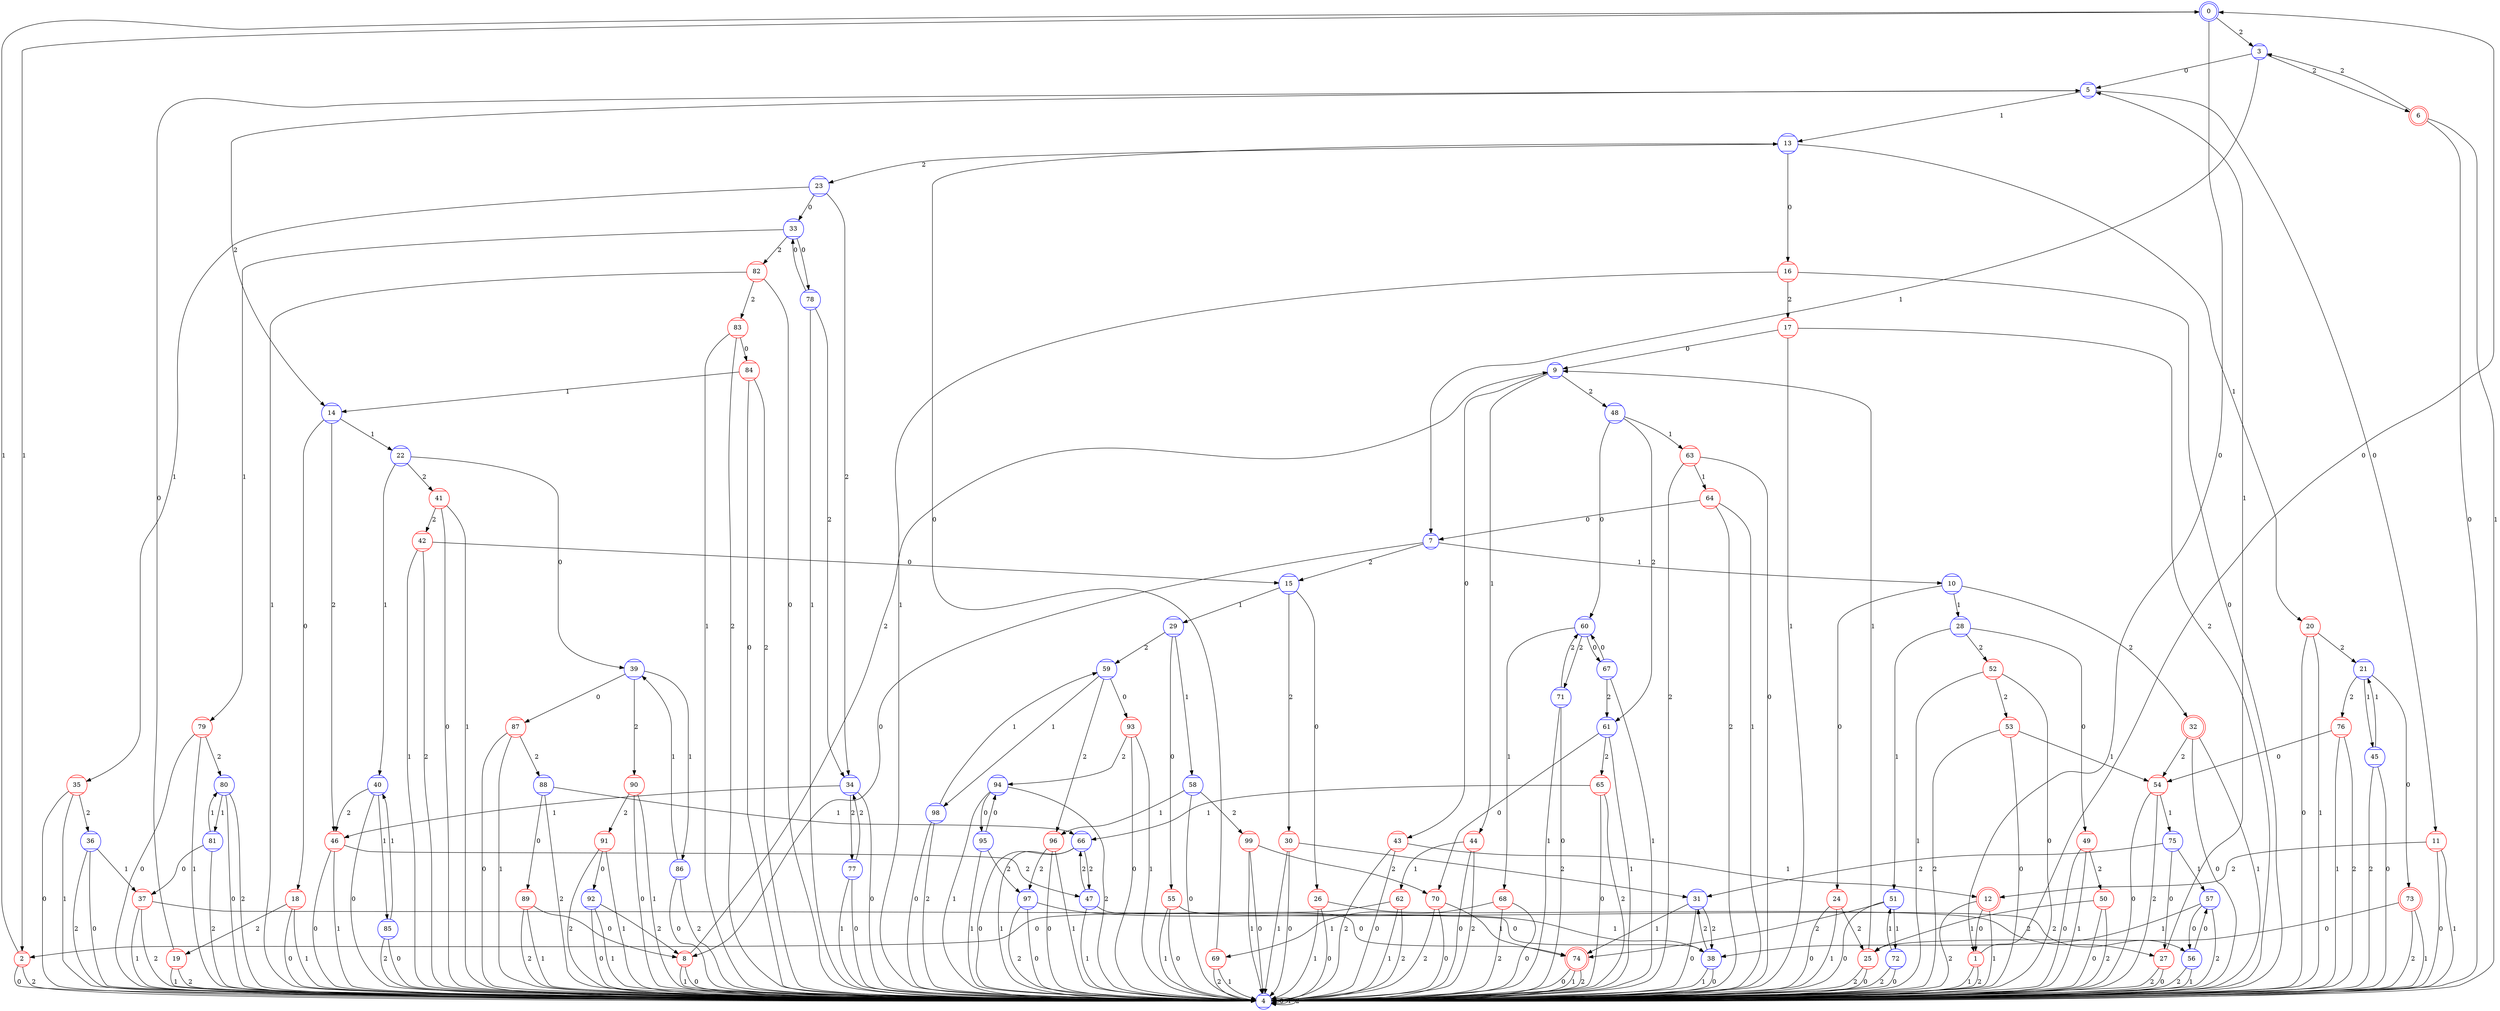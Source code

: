 digraph{
0 [color=blue, style=striped, shape=doublecircle]
1 [color=red, style=striped, shape=Mcircle]
2 [color=red, style=striped, shape=Mcircle]
3 [color=blue, style=striped, shape=Mcircle]
4 [color=blue, style=striped, shape=Mcircle]
5 [color=blue, style=striped, shape=Mcircle]
6 [color=red, style=striped, shape=doublecircle]
7 [color=blue, style=striped, shape=Mcircle]
8 [color=red, style=striped, shape=Mcircle]
9 [color=blue, style=striped, shape=Mcircle]
10 [color=blue, style=striped, shape=Mcircle]
11 [color=red, style=striped, shape=Mcircle]
12 [color=red, style=striped, shape=doublecircle]
13 [color=blue, style=striped, shape=Mcircle]
14 [color=blue, style=striped, shape=Mcircle]
15 [color=blue, style=striped, shape=Mcircle]
16 [color=red, style=striped, shape=Mcircle]
17 [color=red, style=striped, shape=Mcircle]
18 [color=red, style=striped, shape=Mcircle]
19 [color=red, style=striped, shape=Mcircle]
20 [color=red, style=striped, shape=Mcircle]
21 [color=blue, style=striped, shape=Mcircle]
22 [color=blue, style=striped, shape=Mcircle]
23 [color=blue, style=striped, shape=Mcircle]
24 [color=red, style=striped, shape=Mcircle]
25 [color=red, style=striped, shape=Mcircle]
26 [color=red, style=striped, shape=Mcircle]
27 [color=red, style=striped, shape=Mcircle]
28 [color=blue, style=striped, shape=Mcircle]
29 [color=blue, style=striped, shape=Mcircle]
30 [color=red, style=striped, shape=Mcircle]
31 [color=blue, style=striped, shape=Mcircle]
32 [color=red, style=striped, shape=doublecircle]
33 [color=blue, style=striped, shape=Mcircle]
34 [color=blue, style=striped, shape=Mcircle]
35 [color=red, style=striped, shape=Mcircle]
36 [color=blue, style=striped, shape=Mcircle]
37 [color=red, style=striped, shape=Mcircle]
38 [color=blue, style=striped, shape=Mcircle]
39 [color=blue, style=striped, shape=Mcircle]
40 [color=blue, style=striped, shape=Mcircle]
41 [color=red, style=striped, shape=Mcircle]
42 [color=red, style=striped, shape=Mcircle]
43 [color=red, style=striped, shape=Mcircle]
44 [color=red, style=striped, shape=Mcircle]
45 [color=blue, style=striped, shape=Mcircle]
46 [color=red, style=striped, shape=Mcircle]
47 [color=blue, style=striped, shape=Mcircle]
48 [color=blue, style=striped, shape=Mcircle]
49 [color=red, style=striped, shape=Mcircle]
50 [color=red, style=striped, shape=Mcircle]
51 [color=blue, style=striped, shape=Mcircle]
52 [color=red, style=striped, shape=Mcircle]
53 [color=red, style=striped, shape=Mcircle]
54 [color=red, style=striped, shape=Mcircle]
55 [color=red, style=striped, shape=Mcircle]
56 [color=blue, style=striped, shape=Mcircle]
57 [color=blue, style=striped, shape=Mcircle]
58 [color=blue, style=striped, shape=Mcircle]
59 [color=blue, style=striped, shape=Mcircle]
60 [color=blue, style=striped, shape=Mcircle]
61 [color=blue, style=striped, shape=Mcircle]
62 [color=red, style=striped, shape=Mcircle]
63 [color=red, style=striped, shape=Mcircle]
64 [color=red, style=striped, shape=Mcircle]
65 [color=red, style=striped, shape=Mcircle]
66 [color=blue, style=striped, shape=Mcircle]
67 [color=blue, style=striped, shape=Mcircle]
68 [color=red, style=striped, shape=Mcircle]
69 [color=red, style=striped, shape=Mcircle]
70 [color=red, style=striped, shape=Mcircle]
71 [color=blue, style=striped, shape=Mcircle]
72 [color=blue, style=striped, shape=Mcircle]
73 [color=red, style=striped, shape=doublecircle]
74 [color=red, style=striped, shape=doublecircle]
75 [color=blue, style=striped, shape=Mcircle]
76 [color=red, style=striped, shape=Mcircle]
77 [color=blue, style=striped, shape=Mcircle]
78 [color=blue, style=striped, shape=Mcircle]
79 [color=red, style=striped, shape=Mcircle]
80 [color=blue, style=striped, shape=Mcircle]
81 [color=blue, style=striped, shape=Mcircle]
82 [color=red, style=striped, shape=Mcircle]
83 [color=red, style=striped, shape=Mcircle]
84 [color=red, style=striped, shape=Mcircle]
85 [color=blue, style=striped, shape=Mcircle]
86 [color=blue, style=striped, shape=Mcircle]
87 [color=red, style=striped, shape=Mcircle]
88 [color=blue, style=striped, shape=Mcircle]
89 [color=red, style=striped, shape=Mcircle]
90 [color=red, style=striped, shape=Mcircle]
91 [color=red, style=striped, shape=Mcircle]
92 [color=blue, style=striped, shape=Mcircle]
93 [color=red, style=striped, shape=Mcircle]
94 [color=blue, style=striped, shape=Mcircle]
95 [color=blue, style=striped, shape=Mcircle]
96 [color=red, style=striped, shape=Mcircle]
97 [color=blue, style=striped, shape=Mcircle]
98 [color=blue, style=striped, shape=Mcircle]
99 [color=red, style=striped, shape=Mcircle]
0->1 [label=0]
0->2 [label=1]
0->3 [label=2]
1->0 [label=0]
1->4 [label=1]
1->4 [label=2]
2->4 [label=0]
2->0 [label=1]
2->4 [label=2]
3->5 [label=0]
3->7 [label=1]
3->6 [label=2]
4->4 [label=0]
4->4 [label=1]
4->4 [label=2]
5->11 [label=0]
5->13 [label=1]
5->14 [label=2]
6->4 [label=0]
6->4 [label=1]
6->3 [label=2]
7->8 [label=0]
7->10 [label=1]
7->15 [label=2]
8->4 [label=0]
8->4 [label=1]
8->9 [label=2]
9->43 [label=0]
9->44 [label=1]
9->48 [label=2]
10->24 [label=0]
10->28 [label=1]
10->32 [label=2]
11->4 [label=0]
11->4 [label=1]
11->12 [label=2]
12->1 [label=0]
12->4 [label=1]
12->4 [label=2]
13->16 [label=0]
13->20 [label=1]
13->23 [label=2]
14->18 [label=0]
14->22 [label=1]
14->46 [label=2]
15->26 [label=0]
15->29 [label=1]
15->30 [label=2]
16->4 [label=0]
16->4 [label=1]
16->17 [label=2]
17->9 [label=0]
17->4 [label=1]
17->4 [label=2]
18->4 [label=0]
18->4 [label=1]
18->19 [label=2]
19->5 [label=0]
19->4 [label=1]
19->4 [label=2]
20->4 [label=0]
20->4 [label=1]
20->21 [label=2]
21->73 [label=0]
21->45 [label=1]
21->76 [label=2]
22->39 [label=0]
22->40 [label=1]
22->41 [label=2]
23->33 [label=0]
23->35 [label=1]
23->34 [label=2]
24->4 [label=0]
24->4 [label=1]
24->25 [label=2]
25->4 [label=0]
25->9 [label=1]
25->4 [label=2]
26->4 [label=0]
26->4 [label=1]
26->27 [label=2]
27->4 [label=0]
27->5 [label=1]
27->4 [label=2]
28->49 [label=0]
28->51 [label=1]
28->52 [label=2]
29->55 [label=0]
29->58 [label=1]
29->59 [label=2]
30->4 [label=0]
30->4 [label=1]
30->31 [label=2]
31->4 [label=0]
31->74 [label=1]
31->38 [label=2]
32->4 [label=0]
32->4 [label=1]
32->54 [label=2]
33->78 [label=0]
33->79 [label=1]
33->82 [label=2]
34->4 [label=0]
34->46 [label=1]
34->77 [label=2]
35->4 [label=0]
35->4 [label=1]
35->36 [label=2]
36->4 [label=0]
36->37 [label=1]
36->4 [label=2]
37->38 [label=0]
37->4 [label=1]
37->4 [label=2]
38->4 [label=0]
38->4 [label=1]
38->31 [label=2]
39->87 [label=0]
39->86 [label=1]
39->90 [label=2]
40->4 [label=0]
40->85 [label=1]
40->46 [label=2]
41->4 [label=0]
41->4 [label=1]
41->42 [label=2]
42->15 [label=0]
42->4 [label=1]
42->4 [label=2]
43->4 [label=0]
43->12 [label=1]
43->4 [label=2]
44->4 [label=0]
44->62 [label=1]
44->4 [label=2]
45->4 [label=0]
45->21 [label=1]
45->4 [label=2]
46->4 [label=0]
46->4 [label=1]
46->47 [label=2]
47->74 [label=0]
47->4 [label=1]
47->66 [label=2]
48->60 [label=0]
48->63 [label=1]
48->61 [label=2]
49->4 [label=0]
49->4 [label=1]
49->50 [label=2]
50->4 [label=0]
50->25 [label=1]
50->4 [label=2]
51->4 [label=0]
51->72 [label=1]
51->74 [label=2]
52->4 [label=0]
52->4 [label=1]
52->53 [label=2]
53->4 [label=0]
53->54 [label=1]
53->4 [label=2]
54->4 [label=0]
54->75 [label=1]
54->4 [label=2]
55->4 [label=0]
55->4 [label=1]
55->56 [label=2]
56->57 [label=0]
56->4 [label=1]
56->4 [label=2]
57->56 [label=0]
57->38 [label=1]
57->4 [label=2]
58->4 [label=0]
58->96 [label=1]
58->99 [label=2]
59->93 [label=0]
59->98 [label=1]
59->96 [label=2]
60->67 [label=0]
60->68 [label=1]
60->71 [label=2]
61->70 [label=0]
61->4 [label=1]
61->65 [label=2]
62->2 [label=0]
62->4 [label=1]
62->4 [label=2]
63->4 [label=0]
63->64 [label=1]
63->4 [label=2]
64->7 [label=0]
64->4 [label=1]
64->4 [label=2]
65->4 [label=0]
65->66 [label=1]
65->4 [label=2]
66->4 [label=0]
66->4 [label=1]
66->47 [label=2]
67->60 [label=0]
67->4 [label=1]
67->61 [label=2]
68->4 [label=0]
68->69 [label=1]
68->4 [label=2]
69->13 [label=0]
69->4 [label=1]
69->4 [label=2]
70->4 [label=0]
70->74 [label=1]
70->4 [label=2]
71->4 [label=0]
71->4 [label=1]
71->60 [label=2]
72->4 [label=0]
72->51 [label=1]
72->4 [label=2]
73->25 [label=0]
73->4 [label=1]
73->4 [label=2]
74->4 [label=0]
74->4 [label=1]
74->4 [label=2]
75->27 [label=0]
75->57 [label=1]
75->31 [label=2]
76->54 [label=0]
76->4 [label=1]
76->4 [label=2]
77->4 [label=0]
77->4 [label=1]
77->34 [label=2]
78->33 [label=0]
78->4 [label=1]
78->34 [label=2]
79->4 [label=0]
79->4 [label=1]
79->80 [label=2]
80->4 [label=0]
80->81 [label=1]
80->4 [label=2]
81->37 [label=0]
81->80 [label=1]
81->4 [label=2]
82->4 [label=0]
82->4 [label=1]
82->83 [label=2]
83->84 [label=0]
83->4 [label=1]
83->4 [label=2]
84->4 [label=0]
84->14 [label=1]
84->4 [label=2]
85->4 [label=0]
85->40 [label=1]
85->4 [label=2]
86->4 [label=0]
86->39 [label=1]
86->4 [label=2]
87->4 [label=0]
87->4 [label=1]
87->88 [label=2]
88->89 [label=0]
88->66 [label=1]
88->4 [label=2]
89->8 [label=0]
89->4 [label=1]
89->4 [label=2]
90->4 [label=0]
90->4 [label=1]
90->91 [label=2]
91->92 [label=0]
91->4 [label=1]
91->4 [label=2]
92->4 [label=0]
92->4 [label=1]
92->8 [label=2]
93->4 [label=0]
93->4 [label=1]
93->94 [label=2]
94->95 [label=0]
94->4 [label=1]
94->4 [label=2]
95->94 [label=0]
95->4 [label=1]
95->97 [label=2]
96->4 [label=0]
96->4 [label=1]
96->97 [label=2]
97->4 [label=0]
97->38 [label=1]
97->4 [label=2]
98->4 [label=0]
98->59 [label=1]
98->4 [label=2]
99->4 [label=0]
99->4 [label=1]
99->70 [label=2]
}